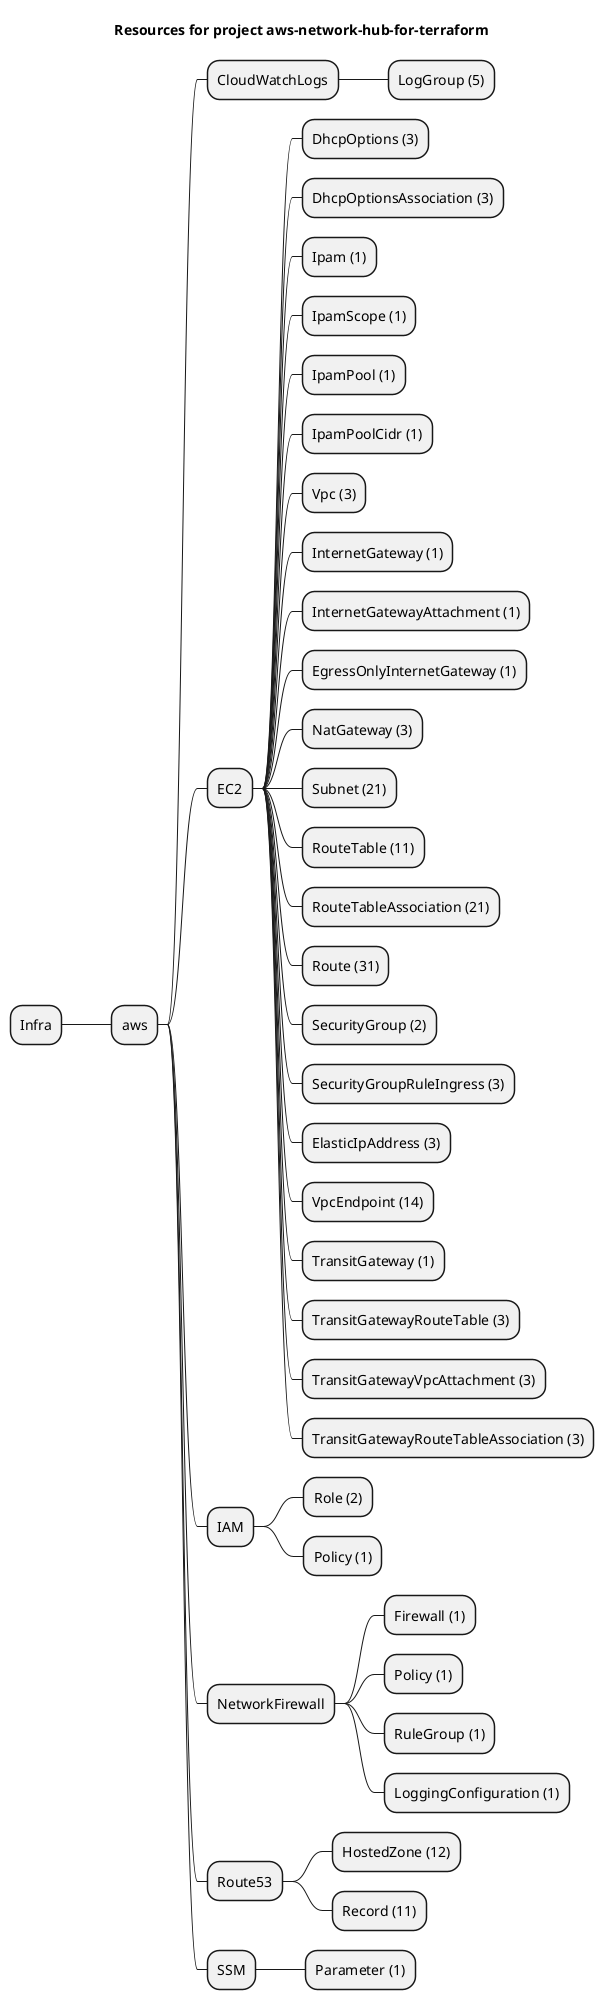 @startmindmap
title Resources for project aws-network-hub-for-terraform
skinparam monochrome true
+ Infra
++ aws
+++ CloudWatchLogs
++++ LogGroup (5)
+++ EC2
++++ DhcpOptions (3)
++++ DhcpOptionsAssociation (3)
++++ Ipam (1)
++++ IpamScope (1)
++++ IpamPool (1)
++++ IpamPoolCidr (1)
++++ Vpc (3)
++++ InternetGateway (1)
++++ InternetGatewayAttachment (1)
++++ EgressOnlyInternetGateway (1)
++++ NatGateway (3)
++++ Subnet (21)
++++ RouteTable (11)
++++ RouteTableAssociation (21)
++++ Route (31)
++++ SecurityGroup (2)
++++ SecurityGroupRuleIngress (3)
++++ ElasticIpAddress (3)
++++ VpcEndpoint (14)
++++ TransitGateway (1)
++++ TransitGatewayRouteTable (3)
++++ TransitGatewayVpcAttachment (3)
++++ TransitGatewayRouteTableAssociation (3)
+++ IAM
++++ Role (2)
++++ Policy (1)
+++ NetworkFirewall
++++ Firewall (1)
++++ Policy (1)
++++ RuleGroup (1)
++++ LoggingConfiguration (1)
+++ Route53
++++ HostedZone (12)
++++ Record (11)
+++ SSM
++++ Parameter (1)
@endmindmap